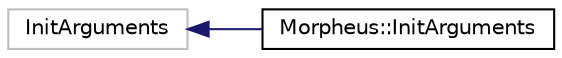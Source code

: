 digraph "Graphical Class Hierarchy"
{
 // LATEX_PDF_SIZE
  edge [fontname="Helvetica",fontsize="10",labelfontname="Helvetica",labelfontsize="10"];
  node [fontname="Helvetica",fontsize="10",shape=record];
  rankdir="LR";
  Node70 [label="InitArguments",height=0.2,width=0.4,color="grey75", fillcolor="white", style="filled",tooltip=" "];
  Node70 -> Node0 [dir="back",color="midnightblue",fontsize="10",style="solid",fontname="Helvetica"];
  Node0 [label="Morpheus::InitArguments",height=0.2,width=0.4,color="black", fillcolor="white", style="filled",URL="$structMorpheus_1_1InitArguments.html",tooltip=" "];
}
